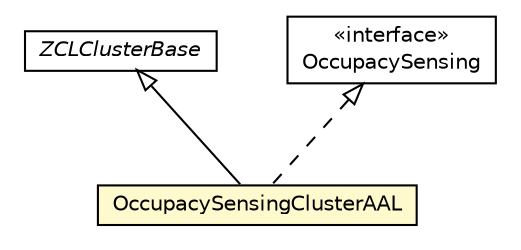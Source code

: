 #!/usr/local/bin/dot
#
# Class diagram 
# Generated by UMLGraph version R5_6-24-gf6e263 (http://www.umlgraph.org/)
#

digraph G {
	edge [fontname="Helvetica",fontsize=10,labelfontname="Helvetica",labelfontsize=10];
	node [fontname="Helvetica",fontsize=10,shape=plaintext];
	nodesep=0.25;
	ranksep=0.5;
	// org.universAAL.lddi.zigbee.commissioning.clusters.impl.OccupacySensingClusterAAL
	c6037060 [label=<<table title="org.universAAL.lddi.zigbee.commissioning.clusters.impl.OccupacySensingClusterAAL" border="0" cellborder="1" cellspacing="0" cellpadding="2" port="p" bgcolor="lemonChiffon" href="./OccupacySensingClusterAAL.html">
		<tr><td><table border="0" cellspacing="0" cellpadding="1">
<tr><td align="center" balign="center"> OccupacySensingClusterAAL </td></tr>
		</table></td></tr>
		</table>>, URL="./OccupacySensingClusterAAL.html", fontname="Helvetica", fontcolor="black", fontsize=10.0];
	//org.universAAL.lddi.zigbee.commissioning.clusters.impl.OccupacySensingClusterAAL extends it.cnr.isti.zigbee.zcl.library.impl.core.ZCLClusterBase
	c6038026:p -> c6037060:p [dir=back,arrowtail=empty];
	//org.universAAL.lddi.zigbee.commissioning.clusters.impl.OccupacySensingClusterAAL implements it.cnr.isti.zigbee.zcl.library.api.measureament_sensing.OccupacySensing
	c6038027:p -> c6037060:p [dir=back,arrowtail=empty,style=dashed];
	// it.cnr.isti.zigbee.zcl.library.api.measureament_sensing.OccupacySensing
	c6038027 [label=<<table title="it.cnr.isti.zigbee.zcl.library.api.measureament_sensing.OccupacySensing" border="0" cellborder="1" cellspacing="0" cellpadding="2" port="p" href="http://java.sun.com/j2se/1.4.2/docs/api/it/cnr/isti/zigbee/zcl/library/api/measureament_sensing/OccupacySensing.html">
		<tr><td><table border="0" cellspacing="0" cellpadding="1">
<tr><td align="center" balign="center"> &#171;interface&#187; </td></tr>
<tr><td align="center" balign="center"> OccupacySensing </td></tr>
		</table></td></tr>
		</table>>, URL="http://java.sun.com/j2se/1.4.2/docs/api/it/cnr/isti/zigbee/zcl/library/api/measureament_sensing/OccupacySensing.html", fontname="Helvetica", fontcolor="black", fontsize=10.0];
	// it.cnr.isti.zigbee.zcl.library.impl.core.ZCLClusterBase
	c6038026 [label=<<table title="it.cnr.isti.zigbee.zcl.library.impl.core.ZCLClusterBase" border="0" cellborder="1" cellspacing="0" cellpadding="2" port="p" href="http://java.sun.com/j2se/1.4.2/docs/api/it/cnr/isti/zigbee/zcl/library/impl/core/ZCLClusterBase.html">
		<tr><td><table border="0" cellspacing="0" cellpadding="1">
<tr><td align="center" balign="center"><font face="Helvetica-Oblique"> ZCLClusterBase </font></td></tr>
		</table></td></tr>
		</table>>, URL="http://java.sun.com/j2se/1.4.2/docs/api/it/cnr/isti/zigbee/zcl/library/impl/core/ZCLClusterBase.html", fontname="Helvetica", fontcolor="black", fontsize=10.0];
}

